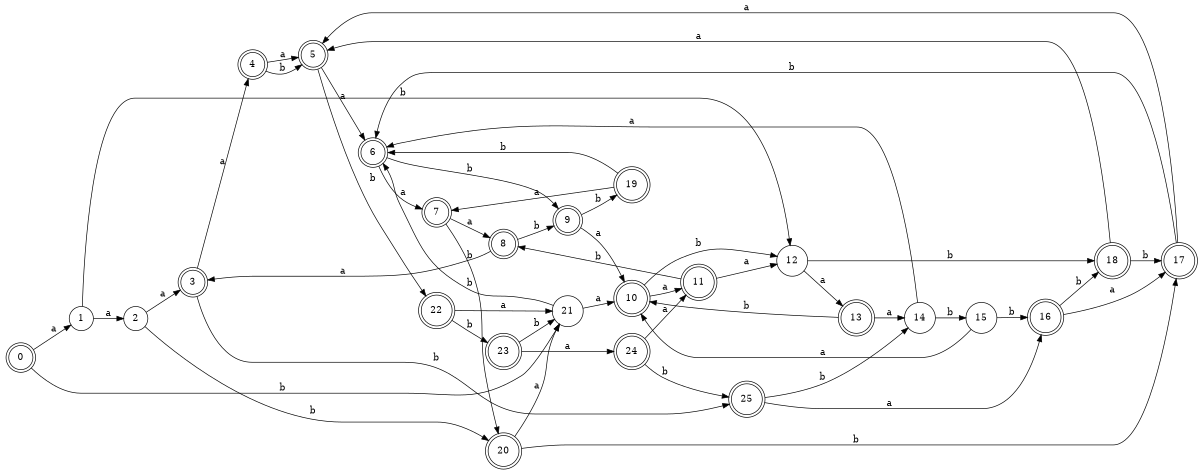 digraph n21_7 {
__start0 [label="" shape="none"];

rankdir=LR;
size="8,5";

s0 [style="rounded,filled", color="black", fillcolor="white" shape="doublecircle", label="0"];
s1 [style="filled", color="black", fillcolor="white" shape="circle", label="1"];
s2 [style="filled", color="black", fillcolor="white" shape="circle", label="2"];
s3 [style="rounded,filled", color="black", fillcolor="white" shape="doublecircle", label="3"];
s4 [style="rounded,filled", color="black", fillcolor="white" shape="doublecircle", label="4"];
s5 [style="rounded,filled", color="black", fillcolor="white" shape="doublecircle", label="5"];
s6 [style="rounded,filled", color="black", fillcolor="white" shape="doublecircle", label="6"];
s7 [style="rounded,filled", color="black", fillcolor="white" shape="doublecircle", label="7"];
s8 [style="rounded,filled", color="black", fillcolor="white" shape="doublecircle", label="8"];
s9 [style="rounded,filled", color="black", fillcolor="white" shape="doublecircle", label="9"];
s10 [style="rounded,filled", color="black", fillcolor="white" shape="doublecircle", label="10"];
s11 [style="rounded,filled", color="black", fillcolor="white" shape="doublecircle", label="11"];
s12 [style="filled", color="black", fillcolor="white" shape="circle", label="12"];
s13 [style="rounded,filled", color="black", fillcolor="white" shape="doublecircle", label="13"];
s14 [style="filled", color="black", fillcolor="white" shape="circle", label="14"];
s15 [style="filled", color="black", fillcolor="white" shape="circle", label="15"];
s16 [style="rounded,filled", color="black", fillcolor="white" shape="doublecircle", label="16"];
s17 [style="rounded,filled", color="black", fillcolor="white" shape="doublecircle", label="17"];
s18 [style="rounded,filled", color="black", fillcolor="white" shape="doublecircle", label="18"];
s19 [style="rounded,filled", color="black", fillcolor="white" shape="doublecircle", label="19"];
s20 [style="rounded,filled", color="black", fillcolor="white" shape="doublecircle", label="20"];
s21 [style="filled", color="black", fillcolor="white" shape="circle", label="21"];
s22 [style="rounded,filled", color="black", fillcolor="white" shape="doublecircle", label="22"];
s23 [style="rounded,filled", color="black", fillcolor="white" shape="doublecircle", label="23"];
s24 [style="rounded,filled", color="black", fillcolor="white" shape="doublecircle", label="24"];
s25 [style="rounded,filled", color="black", fillcolor="white" shape="doublecircle", label="25"];
s0 -> s1 [label="a"];
s0 -> s21 [label="b"];
s1 -> s2 [label="a"];
s1 -> s12 [label="b"];
s2 -> s3 [label="a"];
s2 -> s20 [label="b"];
s3 -> s4 [label="a"];
s3 -> s25 [label="b"];
s4 -> s5 [label="a"];
s4 -> s5 [label="b"];
s5 -> s6 [label="a"];
s5 -> s22 [label="b"];
s6 -> s7 [label="a"];
s6 -> s9 [label="b"];
s7 -> s8 [label="a"];
s7 -> s20 [label="b"];
s8 -> s3 [label="a"];
s8 -> s9 [label="b"];
s9 -> s10 [label="a"];
s9 -> s19 [label="b"];
s10 -> s11 [label="a"];
s10 -> s12 [label="b"];
s11 -> s12 [label="a"];
s11 -> s8 [label="b"];
s12 -> s13 [label="a"];
s12 -> s18 [label="b"];
s13 -> s14 [label="a"];
s13 -> s10 [label="b"];
s14 -> s6 [label="a"];
s14 -> s15 [label="b"];
s15 -> s10 [label="a"];
s15 -> s16 [label="b"];
s16 -> s17 [label="a"];
s16 -> s18 [label="b"];
s17 -> s5 [label="a"];
s17 -> s6 [label="b"];
s18 -> s5 [label="a"];
s18 -> s17 [label="b"];
s19 -> s7 [label="a"];
s19 -> s6 [label="b"];
s20 -> s21 [label="a"];
s20 -> s17 [label="b"];
s21 -> s10 [label="a"];
s21 -> s6 [label="b"];
s22 -> s21 [label="a"];
s22 -> s23 [label="b"];
s23 -> s24 [label="a"];
s23 -> s21 [label="b"];
s24 -> s11 [label="a"];
s24 -> s25 [label="b"];
s25 -> s16 [label="a"];
s25 -> s14 [label="b"];

}